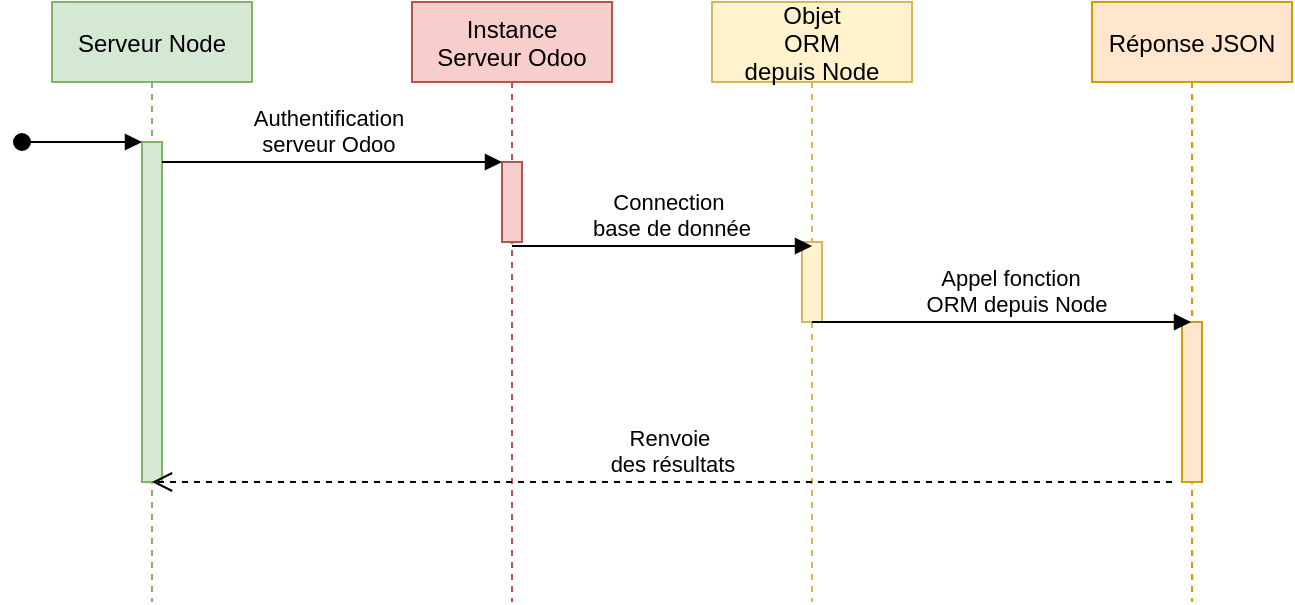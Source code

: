 <mxfile version="14.2.9" type="github">
  <diagram id="kgpKYQtTHZ0yAKxKKP6v" name="Page-1">
    <mxGraphModel dx="801" dy="494" grid="1" gridSize="10" guides="1" tooltips="1" connect="1" arrows="1" fold="1" page="1" pageScale="1" pageWidth="850" pageHeight="1100" math="0" shadow="0">
      <root>
        <mxCell id="0" />
        <mxCell id="1" parent="0" />
        <mxCell id="3nuBFxr9cyL0pnOWT2aG-1" value="Serveur Node" style="shape=umlLifeline;perimeter=lifelinePerimeter;container=1;collapsible=0;recursiveResize=0;rounded=0;shadow=0;strokeWidth=1;fillColor=#d5e8d4;strokeColor=#82b366;" parent="1" vertex="1">
          <mxGeometry x="120" y="80" width="100" height="300" as="geometry" />
        </mxCell>
        <mxCell id="3nuBFxr9cyL0pnOWT2aG-2" value="" style="points=[];perimeter=orthogonalPerimeter;rounded=0;shadow=0;strokeWidth=1;fillColor=#d5e8d4;strokeColor=#82b366;" parent="3nuBFxr9cyL0pnOWT2aG-1" vertex="1">
          <mxGeometry x="45" y="70" width="10" height="170" as="geometry" />
        </mxCell>
        <mxCell id="3nuBFxr9cyL0pnOWT2aG-3" value="" style="verticalAlign=bottom;startArrow=oval;endArrow=block;startSize=8;shadow=0;strokeWidth=1;" parent="3nuBFxr9cyL0pnOWT2aG-1" target="3nuBFxr9cyL0pnOWT2aG-2" edge="1">
          <mxGeometry relative="1" as="geometry">
            <mxPoint x="-15" y="70" as="sourcePoint" />
          </mxGeometry>
        </mxCell>
        <mxCell id="3nuBFxr9cyL0pnOWT2aG-5" value="Instance&#xa;Serveur Odoo" style="shape=umlLifeline;perimeter=lifelinePerimeter;container=1;collapsible=0;recursiveResize=0;rounded=0;shadow=0;strokeWidth=1;fillColor=#f8cecc;strokeColor=#b85450;" parent="1" vertex="1">
          <mxGeometry x="300" y="80" width="100" height="300" as="geometry" />
        </mxCell>
        <mxCell id="3nuBFxr9cyL0pnOWT2aG-6" value="" style="points=[];perimeter=orthogonalPerimeter;rounded=0;shadow=0;strokeWidth=1;fillColor=#f8cecc;strokeColor=#b85450;" parent="3nuBFxr9cyL0pnOWT2aG-5" vertex="1">
          <mxGeometry x="45" y="80" width="10" height="40" as="geometry" />
        </mxCell>
        <mxCell id="3nuBFxr9cyL0pnOWT2aG-8" value="Authentification &#xa;serveur Odoo " style="verticalAlign=bottom;endArrow=block;entryX=0;entryY=0;shadow=0;strokeWidth=1;" parent="1" source="3nuBFxr9cyL0pnOWT2aG-2" target="3nuBFxr9cyL0pnOWT2aG-6" edge="1">
          <mxGeometry relative="1" as="geometry">
            <mxPoint x="275" y="160" as="sourcePoint" />
            <mxPoint as="offset" />
          </mxGeometry>
        </mxCell>
        <mxCell id="KZZ4iAvAbKf7lOVpv_kO-2" value="Objet&#xa;ORM&#xa;depuis Node" style="shape=umlLifeline;perimeter=lifelinePerimeter;container=1;collapsible=0;recursiveResize=0;rounded=0;shadow=0;strokeWidth=1;fillColor=#fff2cc;strokeColor=#d6b656;" vertex="1" parent="1">
          <mxGeometry x="450" y="80" width="100" height="300" as="geometry" />
        </mxCell>
        <mxCell id="KZZ4iAvAbKf7lOVpv_kO-3" value="" style="points=[];perimeter=orthogonalPerimeter;rounded=0;shadow=0;strokeWidth=1;fillColor=#fff2cc;strokeColor=#d6b656;" vertex="1" parent="KZZ4iAvAbKf7lOVpv_kO-2">
          <mxGeometry x="45" y="120" width="10" height="40" as="geometry" />
        </mxCell>
        <mxCell id="KZZ4iAvAbKf7lOVpv_kO-4" value="Réponse JSON" style="shape=umlLifeline;perimeter=lifelinePerimeter;container=1;collapsible=0;recursiveResize=0;rounded=0;shadow=0;strokeWidth=1;fillColor=#ffe6cc;strokeColor=#d79b00;" vertex="1" parent="1">
          <mxGeometry x="640" y="80" width="100" height="300" as="geometry" />
        </mxCell>
        <mxCell id="KZZ4iAvAbKf7lOVpv_kO-5" value="" style="points=[];perimeter=orthogonalPerimeter;rounded=0;shadow=0;strokeWidth=1;fillColor=#ffe6cc;strokeColor=#d79b00;" vertex="1" parent="KZZ4iAvAbKf7lOVpv_kO-4">
          <mxGeometry x="45" y="160" width="10" height="80" as="geometry" />
        </mxCell>
        <mxCell id="KZZ4iAvAbKf7lOVpv_kO-7" value="Connection &#xa;base de donnée" style="verticalAlign=bottom;endArrow=block;shadow=0;strokeWidth=1;entryX=0.5;entryY=0;entryDx=0;entryDy=0;entryPerimeter=0;" edge="1" parent="1">
          <mxGeometry x="0.067" relative="1" as="geometry">
            <mxPoint x="350" y="202" as="sourcePoint" />
            <mxPoint x="500" y="202" as="targetPoint" />
            <mxPoint as="offset" />
          </mxGeometry>
        </mxCell>
        <mxCell id="KZZ4iAvAbKf7lOVpv_kO-8" value="Appel fonction &#xa; ORM depuis Node" style="verticalAlign=bottom;endArrow=block;shadow=0;strokeWidth=1;" edge="1" parent="1" target="KZZ4iAvAbKf7lOVpv_kO-4">
          <mxGeometry x="0.067" relative="1" as="geometry">
            <mxPoint x="500" y="240" as="sourcePoint" />
            <mxPoint x="650" y="240" as="targetPoint" />
            <mxPoint as="offset" />
          </mxGeometry>
        </mxCell>
        <mxCell id="KZZ4iAvAbKf7lOVpv_kO-9" value="Renvoie &#xa;des résultats" style="verticalAlign=bottom;endArrow=open;dashed=1;endSize=8;exitX=0;exitY=0.95;shadow=0;strokeWidth=1;fontStyle=0" edge="1" parent="1" target="3nuBFxr9cyL0pnOWT2aG-1">
          <mxGeometry x="-0.021" relative="1" as="geometry">
            <mxPoint x="510" y="320" as="targetPoint" />
            <mxPoint x="680" y="320" as="sourcePoint" />
            <mxPoint as="offset" />
          </mxGeometry>
        </mxCell>
      </root>
    </mxGraphModel>
  </diagram>
</mxfile>
